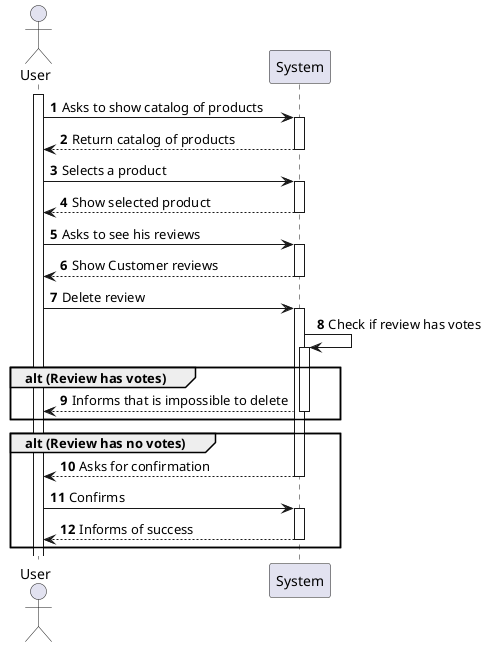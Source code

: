 @startuml
'https://plantuml.com/sequence-diagram

autoactivate on
autonumber

actor "User" as User
participant "System" as System

activate User

User -> System: Asks to show catalog of products
System --> User: Return catalog of products
User -> System: Selects a product
System --> User: Show selected product
User -> System: Asks to see his reviews
System --> User: Show Customer reviews
User -> System: Delete review
System -> System: Check if review has votes
group alt (Review has votes)
System --> User: Informs that is impossible to delete
end alt
group alt (Review has no votes)
System --> User: Asks for confirmation
User -> System: Confirms
System --> User: Informs of success
end alt
@enduml

